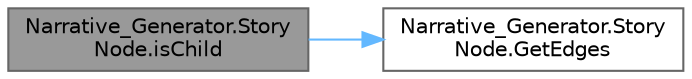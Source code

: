 digraph "Narrative_Generator.StoryNode.isChild"
{
 // LATEX_PDF_SIZE
  bgcolor="transparent";
  edge [fontname=Helvetica,fontsize=10,labelfontname=Helvetica,labelfontsize=10];
  node [fontname=Helvetica,fontsize=10,shape=box,height=0.2,width=0.4];
  rankdir="LR";
  Node1 [label="Narrative_Generator.Story\lNode.isChild",height=0.2,width=0.4,color="gray40", fillcolor="grey60", style="filled", fontcolor="black",tooltip="Checks if this node is a child of the specified node."];
  Node1 -> Node2 [color="steelblue1",style="solid"];
  Node2 [label="Narrative_Generator.Story\lNode.GetEdges",height=0.2,width=0.4,color="grey40", fillcolor="white", style="filled",URL="$class_narrative___generator_1_1_story_node.html#a546432f24cda5eb8081df4866c781feb",tooltip="Returns a list of all edges connected to the this node."];
}
